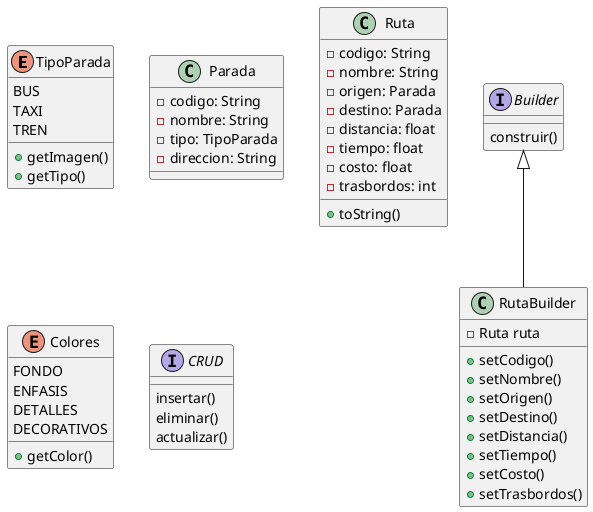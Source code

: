 @startuml

enum TipoParada{
    BUS
    TAXI
    TREN

    + getImagen()
    + getTipo()
}

interface Builder{
    construir()
}

class Parada{
    - codigo: String
    - nombre: String
    - tipo: TipoParada
    - direccion: String
}

class Ruta{
    - codigo: String
    - nombre: String
    - origen: Parada
    - destino: Parada
    - distancia: float
    - tiempo: float
    - costo: float
    - trasbordos: int

    + toString()
}

class RutaBuilder{
    - Ruta ruta
    + setCodigo()
    + setNombre()
    + setOrigen()
    + setDestino()
    + setDistancia()
    + setTiempo()
    + setCosto()
    + setTrasbordos()
}

Builder <|-- RutaBuilder

enum Colores{
    FONDO
    ENFASIS
    DETALLES
    DECORATIVOS

    + getColor()
}

interface CRUD{
    insertar()
    eliminar()
    actualizar()
}

@enduml